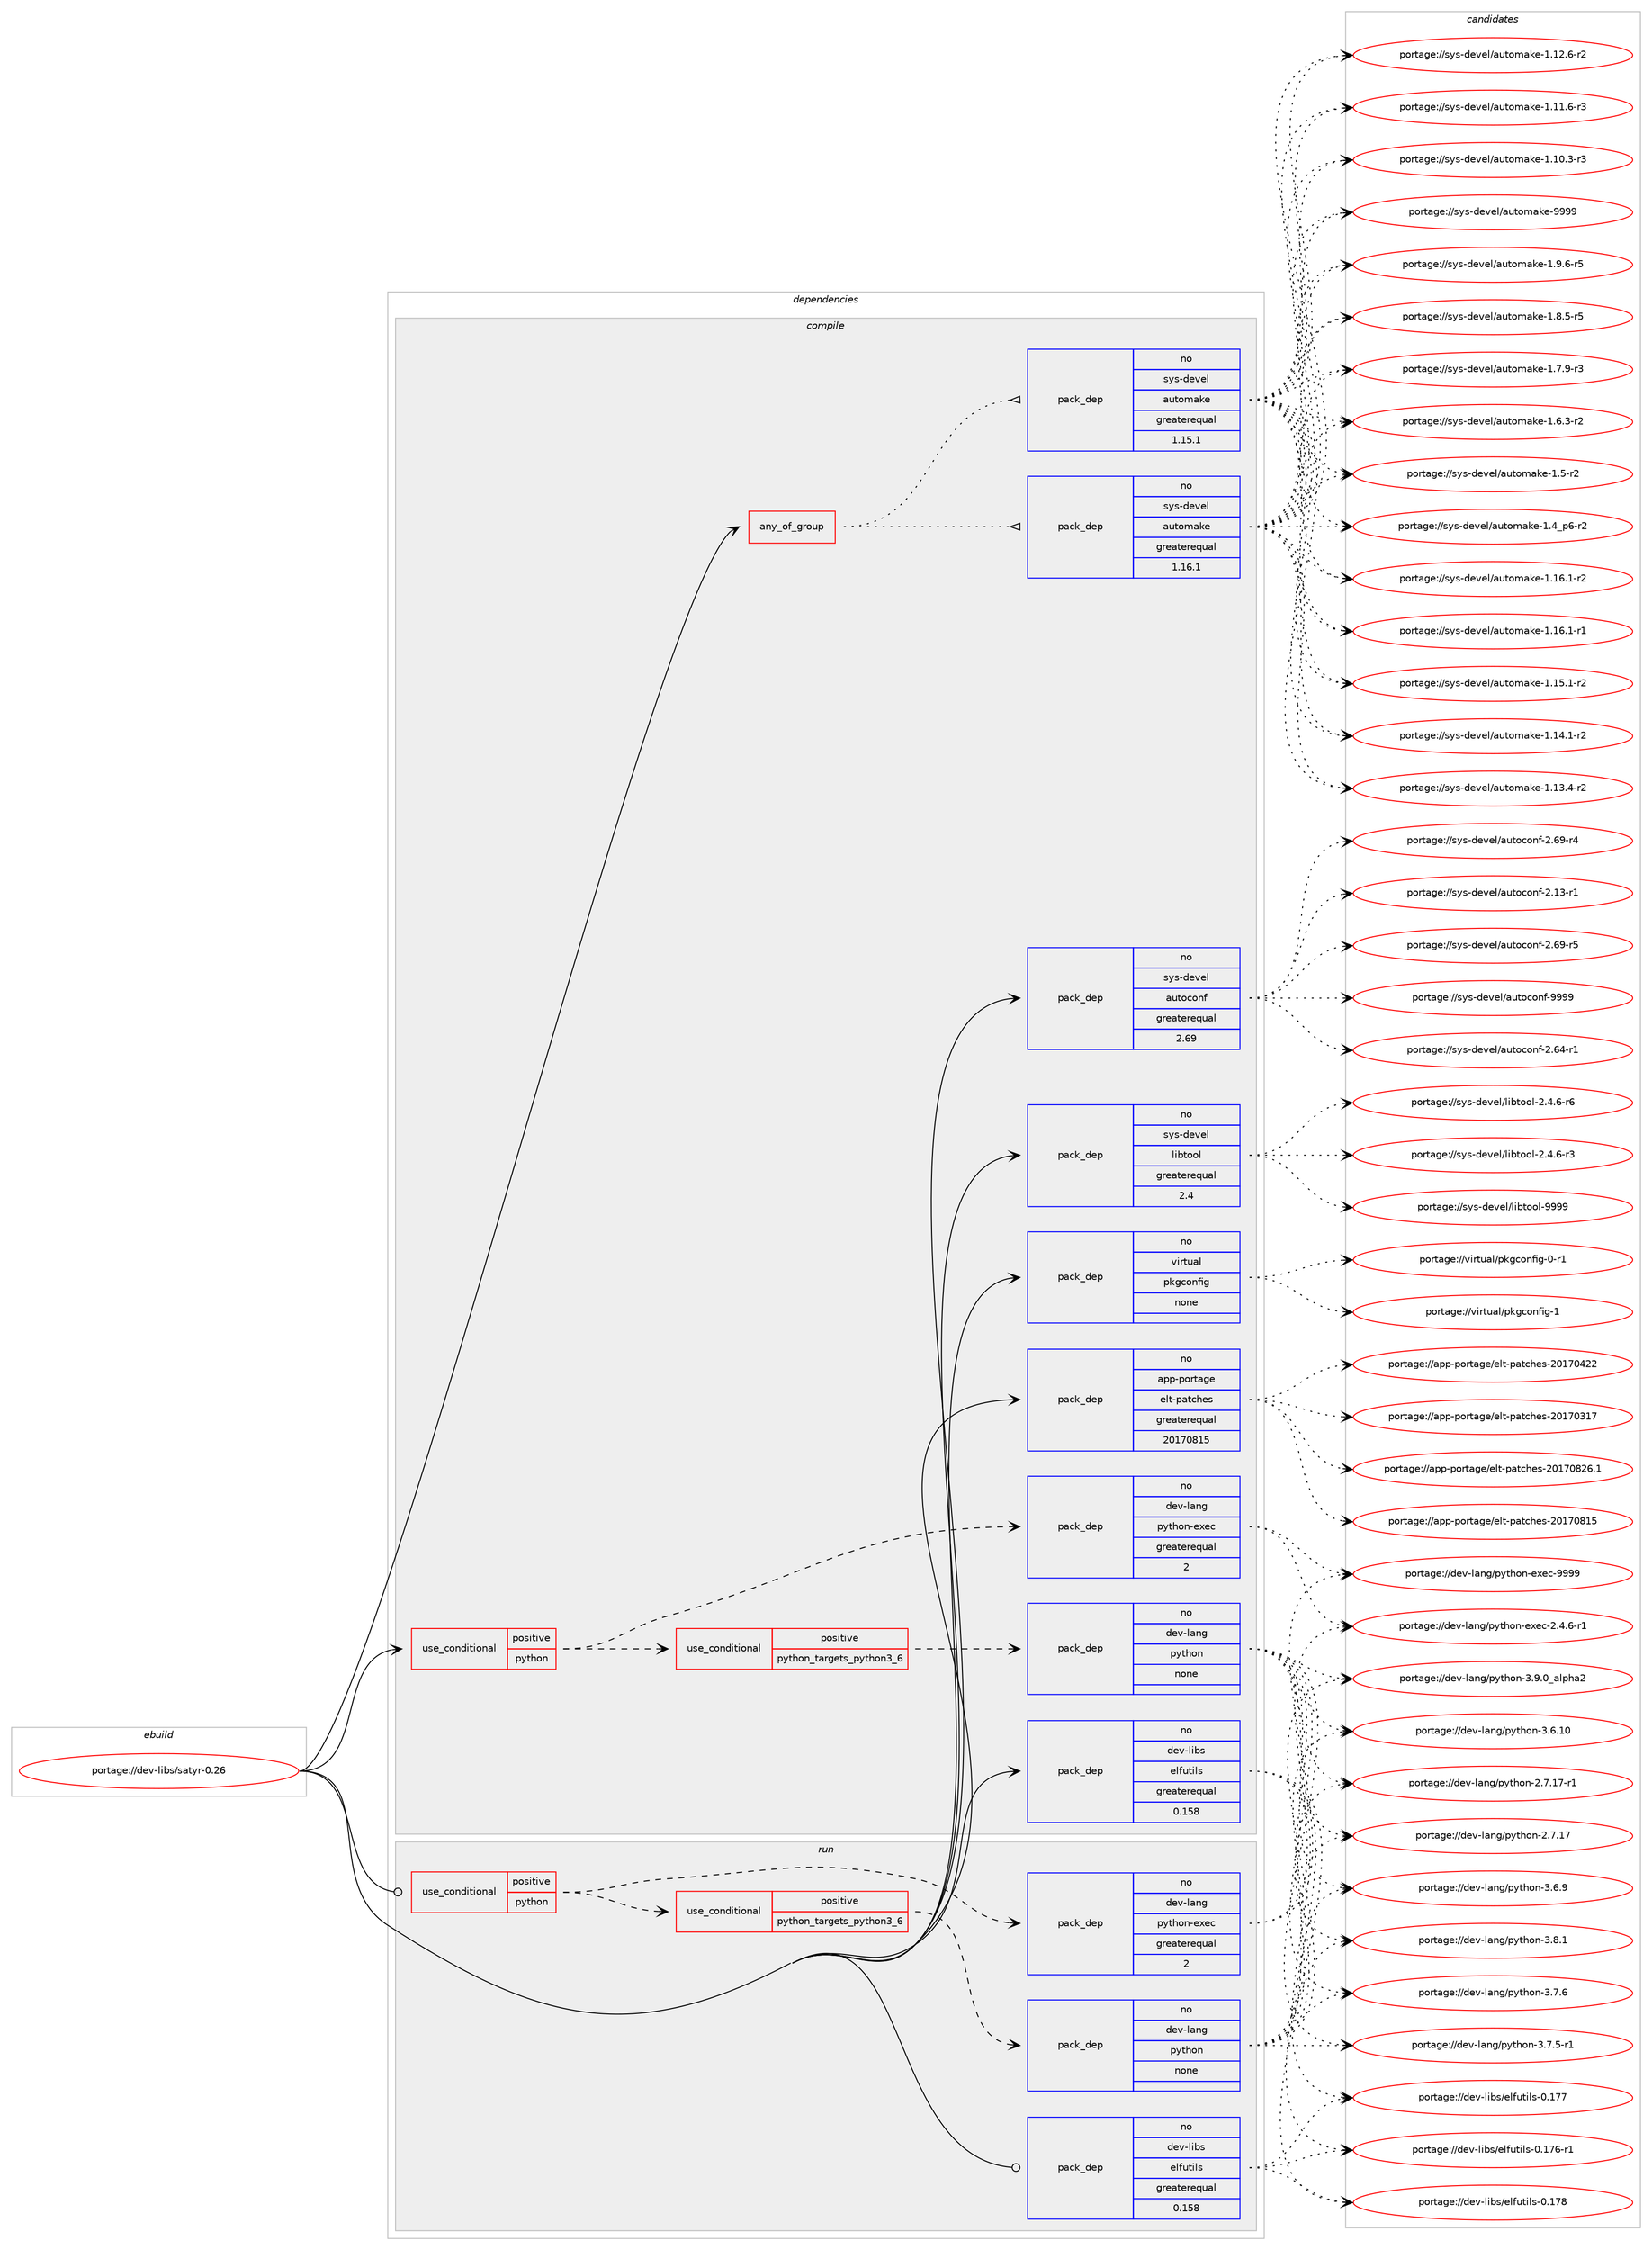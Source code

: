 digraph prolog {

# *************
# Graph options
# *************

newrank=true;
concentrate=true;
compound=true;
graph [rankdir=LR,fontname=Helvetica,fontsize=10,ranksep=1.5];#, ranksep=2.5, nodesep=0.2];
edge  [arrowhead=vee];
node  [fontname=Helvetica,fontsize=10];

# **********
# The ebuild
# **********

subgraph cluster_leftcol {
color=gray;
label=<<i>ebuild</i>>;
id [label="portage://dev-libs/satyr-0.26", color=red, width=4, href="../dev-libs/satyr-0.26.svg"];
}

# ****************
# The dependencies
# ****************

subgraph cluster_midcol {
color=gray;
label=<<i>dependencies</i>>;
subgraph cluster_compile {
fillcolor="#eeeeee";
style=filled;
label=<<i>compile</i>>;
subgraph any4949 {
dependency507974 [label=<<TABLE BORDER="0" CELLBORDER="1" CELLSPACING="0" CELLPADDING="4"><TR><TD CELLPADDING="10">any_of_group</TD></TR></TABLE>>, shape=none, color=red];subgraph pack378817 {
dependency507975 [label=<<TABLE BORDER="0" CELLBORDER="1" CELLSPACING="0" CELLPADDING="4" WIDTH="220"><TR><TD ROWSPAN="6" CELLPADDING="30">pack_dep</TD></TR><TR><TD WIDTH="110">no</TD></TR><TR><TD>sys-devel</TD></TR><TR><TD>automake</TD></TR><TR><TD>greaterequal</TD></TR><TR><TD>1.16.1</TD></TR></TABLE>>, shape=none, color=blue];
}
dependency507974:e -> dependency507975:w [weight=20,style="dotted",arrowhead="oinv"];
subgraph pack378818 {
dependency507976 [label=<<TABLE BORDER="0" CELLBORDER="1" CELLSPACING="0" CELLPADDING="4" WIDTH="220"><TR><TD ROWSPAN="6" CELLPADDING="30">pack_dep</TD></TR><TR><TD WIDTH="110">no</TD></TR><TR><TD>sys-devel</TD></TR><TR><TD>automake</TD></TR><TR><TD>greaterequal</TD></TR><TR><TD>1.15.1</TD></TR></TABLE>>, shape=none, color=blue];
}
dependency507974:e -> dependency507976:w [weight=20,style="dotted",arrowhead="oinv"];
}
id:e -> dependency507974:w [weight=20,style="solid",arrowhead="vee"];
subgraph cond123975 {
dependency507977 [label=<<TABLE BORDER="0" CELLBORDER="1" CELLSPACING="0" CELLPADDING="4"><TR><TD ROWSPAN="3" CELLPADDING="10">use_conditional</TD></TR><TR><TD>positive</TD></TR><TR><TD>python</TD></TR></TABLE>>, shape=none, color=red];
subgraph cond123976 {
dependency507978 [label=<<TABLE BORDER="0" CELLBORDER="1" CELLSPACING="0" CELLPADDING="4"><TR><TD ROWSPAN="3" CELLPADDING="10">use_conditional</TD></TR><TR><TD>positive</TD></TR><TR><TD>python_targets_python3_6</TD></TR></TABLE>>, shape=none, color=red];
subgraph pack378819 {
dependency507979 [label=<<TABLE BORDER="0" CELLBORDER="1" CELLSPACING="0" CELLPADDING="4" WIDTH="220"><TR><TD ROWSPAN="6" CELLPADDING="30">pack_dep</TD></TR><TR><TD WIDTH="110">no</TD></TR><TR><TD>dev-lang</TD></TR><TR><TD>python</TD></TR><TR><TD>none</TD></TR><TR><TD></TD></TR></TABLE>>, shape=none, color=blue];
}
dependency507978:e -> dependency507979:w [weight=20,style="dashed",arrowhead="vee"];
}
dependency507977:e -> dependency507978:w [weight=20,style="dashed",arrowhead="vee"];
subgraph pack378820 {
dependency507980 [label=<<TABLE BORDER="0" CELLBORDER="1" CELLSPACING="0" CELLPADDING="4" WIDTH="220"><TR><TD ROWSPAN="6" CELLPADDING="30">pack_dep</TD></TR><TR><TD WIDTH="110">no</TD></TR><TR><TD>dev-lang</TD></TR><TR><TD>python-exec</TD></TR><TR><TD>greaterequal</TD></TR><TR><TD>2</TD></TR></TABLE>>, shape=none, color=blue];
}
dependency507977:e -> dependency507980:w [weight=20,style="dashed",arrowhead="vee"];
}
id:e -> dependency507977:w [weight=20,style="solid",arrowhead="vee"];
subgraph pack378821 {
dependency507981 [label=<<TABLE BORDER="0" CELLBORDER="1" CELLSPACING="0" CELLPADDING="4" WIDTH="220"><TR><TD ROWSPAN="6" CELLPADDING="30">pack_dep</TD></TR><TR><TD WIDTH="110">no</TD></TR><TR><TD>app-portage</TD></TR><TR><TD>elt-patches</TD></TR><TR><TD>greaterequal</TD></TR><TR><TD>20170815</TD></TR></TABLE>>, shape=none, color=blue];
}
id:e -> dependency507981:w [weight=20,style="solid",arrowhead="vee"];
subgraph pack378822 {
dependency507982 [label=<<TABLE BORDER="0" CELLBORDER="1" CELLSPACING="0" CELLPADDING="4" WIDTH="220"><TR><TD ROWSPAN="6" CELLPADDING="30">pack_dep</TD></TR><TR><TD WIDTH="110">no</TD></TR><TR><TD>dev-libs</TD></TR><TR><TD>elfutils</TD></TR><TR><TD>greaterequal</TD></TR><TR><TD>0.158</TD></TR></TABLE>>, shape=none, color=blue];
}
id:e -> dependency507982:w [weight=20,style="solid",arrowhead="vee"];
subgraph pack378823 {
dependency507983 [label=<<TABLE BORDER="0" CELLBORDER="1" CELLSPACING="0" CELLPADDING="4" WIDTH="220"><TR><TD ROWSPAN="6" CELLPADDING="30">pack_dep</TD></TR><TR><TD WIDTH="110">no</TD></TR><TR><TD>sys-devel</TD></TR><TR><TD>autoconf</TD></TR><TR><TD>greaterequal</TD></TR><TR><TD>2.69</TD></TR></TABLE>>, shape=none, color=blue];
}
id:e -> dependency507983:w [weight=20,style="solid",arrowhead="vee"];
subgraph pack378824 {
dependency507984 [label=<<TABLE BORDER="0" CELLBORDER="1" CELLSPACING="0" CELLPADDING="4" WIDTH="220"><TR><TD ROWSPAN="6" CELLPADDING="30">pack_dep</TD></TR><TR><TD WIDTH="110">no</TD></TR><TR><TD>sys-devel</TD></TR><TR><TD>libtool</TD></TR><TR><TD>greaterequal</TD></TR><TR><TD>2.4</TD></TR></TABLE>>, shape=none, color=blue];
}
id:e -> dependency507984:w [weight=20,style="solid",arrowhead="vee"];
subgraph pack378825 {
dependency507985 [label=<<TABLE BORDER="0" CELLBORDER="1" CELLSPACING="0" CELLPADDING="4" WIDTH="220"><TR><TD ROWSPAN="6" CELLPADDING="30">pack_dep</TD></TR><TR><TD WIDTH="110">no</TD></TR><TR><TD>virtual</TD></TR><TR><TD>pkgconfig</TD></TR><TR><TD>none</TD></TR><TR><TD></TD></TR></TABLE>>, shape=none, color=blue];
}
id:e -> dependency507985:w [weight=20,style="solid",arrowhead="vee"];
}
subgraph cluster_compileandrun {
fillcolor="#eeeeee";
style=filled;
label=<<i>compile and run</i>>;
}
subgraph cluster_run {
fillcolor="#eeeeee";
style=filled;
label=<<i>run</i>>;
subgraph cond123977 {
dependency507986 [label=<<TABLE BORDER="0" CELLBORDER="1" CELLSPACING="0" CELLPADDING="4"><TR><TD ROWSPAN="3" CELLPADDING="10">use_conditional</TD></TR><TR><TD>positive</TD></TR><TR><TD>python</TD></TR></TABLE>>, shape=none, color=red];
subgraph cond123978 {
dependency507987 [label=<<TABLE BORDER="0" CELLBORDER="1" CELLSPACING="0" CELLPADDING="4"><TR><TD ROWSPAN="3" CELLPADDING="10">use_conditional</TD></TR><TR><TD>positive</TD></TR><TR><TD>python_targets_python3_6</TD></TR></TABLE>>, shape=none, color=red];
subgraph pack378826 {
dependency507988 [label=<<TABLE BORDER="0" CELLBORDER="1" CELLSPACING="0" CELLPADDING="4" WIDTH="220"><TR><TD ROWSPAN="6" CELLPADDING="30">pack_dep</TD></TR><TR><TD WIDTH="110">no</TD></TR><TR><TD>dev-lang</TD></TR><TR><TD>python</TD></TR><TR><TD>none</TD></TR><TR><TD></TD></TR></TABLE>>, shape=none, color=blue];
}
dependency507987:e -> dependency507988:w [weight=20,style="dashed",arrowhead="vee"];
}
dependency507986:e -> dependency507987:w [weight=20,style="dashed",arrowhead="vee"];
subgraph pack378827 {
dependency507989 [label=<<TABLE BORDER="0" CELLBORDER="1" CELLSPACING="0" CELLPADDING="4" WIDTH="220"><TR><TD ROWSPAN="6" CELLPADDING="30">pack_dep</TD></TR><TR><TD WIDTH="110">no</TD></TR><TR><TD>dev-lang</TD></TR><TR><TD>python-exec</TD></TR><TR><TD>greaterequal</TD></TR><TR><TD>2</TD></TR></TABLE>>, shape=none, color=blue];
}
dependency507986:e -> dependency507989:w [weight=20,style="dashed",arrowhead="vee"];
}
id:e -> dependency507986:w [weight=20,style="solid",arrowhead="odot"];
subgraph pack378828 {
dependency507990 [label=<<TABLE BORDER="0" CELLBORDER="1" CELLSPACING="0" CELLPADDING="4" WIDTH="220"><TR><TD ROWSPAN="6" CELLPADDING="30">pack_dep</TD></TR><TR><TD WIDTH="110">no</TD></TR><TR><TD>dev-libs</TD></TR><TR><TD>elfutils</TD></TR><TR><TD>greaterequal</TD></TR><TR><TD>0.158</TD></TR></TABLE>>, shape=none, color=blue];
}
id:e -> dependency507990:w [weight=20,style="solid",arrowhead="odot"];
}
}

# **************
# The candidates
# **************

subgraph cluster_choices {
rank=same;
color=gray;
label=<<i>candidates</i>>;

subgraph choice378817 {
color=black;
nodesep=1;
choice115121115451001011181011084797117116111109971071014557575757 [label="portage://sys-devel/automake-9999", color=red, width=4,href="../sys-devel/automake-9999.svg"];
choice115121115451001011181011084797117116111109971071014549465746544511453 [label="portage://sys-devel/automake-1.9.6-r5", color=red, width=4,href="../sys-devel/automake-1.9.6-r5.svg"];
choice115121115451001011181011084797117116111109971071014549465646534511453 [label="portage://sys-devel/automake-1.8.5-r5", color=red, width=4,href="../sys-devel/automake-1.8.5-r5.svg"];
choice115121115451001011181011084797117116111109971071014549465546574511451 [label="portage://sys-devel/automake-1.7.9-r3", color=red, width=4,href="../sys-devel/automake-1.7.9-r3.svg"];
choice115121115451001011181011084797117116111109971071014549465446514511450 [label="portage://sys-devel/automake-1.6.3-r2", color=red, width=4,href="../sys-devel/automake-1.6.3-r2.svg"];
choice11512111545100101118101108479711711611110997107101454946534511450 [label="portage://sys-devel/automake-1.5-r2", color=red, width=4,href="../sys-devel/automake-1.5-r2.svg"];
choice115121115451001011181011084797117116111109971071014549465295112544511450 [label="portage://sys-devel/automake-1.4_p6-r2", color=red, width=4,href="../sys-devel/automake-1.4_p6-r2.svg"];
choice11512111545100101118101108479711711611110997107101454946495446494511450 [label="portage://sys-devel/automake-1.16.1-r2", color=red, width=4,href="../sys-devel/automake-1.16.1-r2.svg"];
choice11512111545100101118101108479711711611110997107101454946495446494511449 [label="portage://sys-devel/automake-1.16.1-r1", color=red, width=4,href="../sys-devel/automake-1.16.1-r1.svg"];
choice11512111545100101118101108479711711611110997107101454946495346494511450 [label="portage://sys-devel/automake-1.15.1-r2", color=red, width=4,href="../sys-devel/automake-1.15.1-r2.svg"];
choice11512111545100101118101108479711711611110997107101454946495246494511450 [label="portage://sys-devel/automake-1.14.1-r2", color=red, width=4,href="../sys-devel/automake-1.14.1-r2.svg"];
choice11512111545100101118101108479711711611110997107101454946495146524511450 [label="portage://sys-devel/automake-1.13.4-r2", color=red, width=4,href="../sys-devel/automake-1.13.4-r2.svg"];
choice11512111545100101118101108479711711611110997107101454946495046544511450 [label="portage://sys-devel/automake-1.12.6-r2", color=red, width=4,href="../sys-devel/automake-1.12.6-r2.svg"];
choice11512111545100101118101108479711711611110997107101454946494946544511451 [label="portage://sys-devel/automake-1.11.6-r3", color=red, width=4,href="../sys-devel/automake-1.11.6-r3.svg"];
choice11512111545100101118101108479711711611110997107101454946494846514511451 [label="portage://sys-devel/automake-1.10.3-r3", color=red, width=4,href="../sys-devel/automake-1.10.3-r3.svg"];
dependency507975:e -> choice115121115451001011181011084797117116111109971071014557575757:w [style=dotted,weight="100"];
dependency507975:e -> choice115121115451001011181011084797117116111109971071014549465746544511453:w [style=dotted,weight="100"];
dependency507975:e -> choice115121115451001011181011084797117116111109971071014549465646534511453:w [style=dotted,weight="100"];
dependency507975:e -> choice115121115451001011181011084797117116111109971071014549465546574511451:w [style=dotted,weight="100"];
dependency507975:e -> choice115121115451001011181011084797117116111109971071014549465446514511450:w [style=dotted,weight="100"];
dependency507975:e -> choice11512111545100101118101108479711711611110997107101454946534511450:w [style=dotted,weight="100"];
dependency507975:e -> choice115121115451001011181011084797117116111109971071014549465295112544511450:w [style=dotted,weight="100"];
dependency507975:e -> choice11512111545100101118101108479711711611110997107101454946495446494511450:w [style=dotted,weight="100"];
dependency507975:e -> choice11512111545100101118101108479711711611110997107101454946495446494511449:w [style=dotted,weight="100"];
dependency507975:e -> choice11512111545100101118101108479711711611110997107101454946495346494511450:w [style=dotted,weight="100"];
dependency507975:e -> choice11512111545100101118101108479711711611110997107101454946495246494511450:w [style=dotted,weight="100"];
dependency507975:e -> choice11512111545100101118101108479711711611110997107101454946495146524511450:w [style=dotted,weight="100"];
dependency507975:e -> choice11512111545100101118101108479711711611110997107101454946495046544511450:w [style=dotted,weight="100"];
dependency507975:e -> choice11512111545100101118101108479711711611110997107101454946494946544511451:w [style=dotted,weight="100"];
dependency507975:e -> choice11512111545100101118101108479711711611110997107101454946494846514511451:w [style=dotted,weight="100"];
}
subgraph choice378818 {
color=black;
nodesep=1;
choice115121115451001011181011084797117116111109971071014557575757 [label="portage://sys-devel/automake-9999", color=red, width=4,href="../sys-devel/automake-9999.svg"];
choice115121115451001011181011084797117116111109971071014549465746544511453 [label="portage://sys-devel/automake-1.9.6-r5", color=red, width=4,href="../sys-devel/automake-1.9.6-r5.svg"];
choice115121115451001011181011084797117116111109971071014549465646534511453 [label="portage://sys-devel/automake-1.8.5-r5", color=red, width=4,href="../sys-devel/automake-1.8.5-r5.svg"];
choice115121115451001011181011084797117116111109971071014549465546574511451 [label="portage://sys-devel/automake-1.7.9-r3", color=red, width=4,href="../sys-devel/automake-1.7.9-r3.svg"];
choice115121115451001011181011084797117116111109971071014549465446514511450 [label="portage://sys-devel/automake-1.6.3-r2", color=red, width=4,href="../sys-devel/automake-1.6.3-r2.svg"];
choice11512111545100101118101108479711711611110997107101454946534511450 [label="portage://sys-devel/automake-1.5-r2", color=red, width=4,href="../sys-devel/automake-1.5-r2.svg"];
choice115121115451001011181011084797117116111109971071014549465295112544511450 [label="portage://sys-devel/automake-1.4_p6-r2", color=red, width=4,href="../sys-devel/automake-1.4_p6-r2.svg"];
choice11512111545100101118101108479711711611110997107101454946495446494511450 [label="portage://sys-devel/automake-1.16.1-r2", color=red, width=4,href="../sys-devel/automake-1.16.1-r2.svg"];
choice11512111545100101118101108479711711611110997107101454946495446494511449 [label="portage://sys-devel/automake-1.16.1-r1", color=red, width=4,href="../sys-devel/automake-1.16.1-r1.svg"];
choice11512111545100101118101108479711711611110997107101454946495346494511450 [label="portage://sys-devel/automake-1.15.1-r2", color=red, width=4,href="../sys-devel/automake-1.15.1-r2.svg"];
choice11512111545100101118101108479711711611110997107101454946495246494511450 [label="portage://sys-devel/automake-1.14.1-r2", color=red, width=4,href="../sys-devel/automake-1.14.1-r2.svg"];
choice11512111545100101118101108479711711611110997107101454946495146524511450 [label="portage://sys-devel/automake-1.13.4-r2", color=red, width=4,href="../sys-devel/automake-1.13.4-r2.svg"];
choice11512111545100101118101108479711711611110997107101454946495046544511450 [label="portage://sys-devel/automake-1.12.6-r2", color=red, width=4,href="../sys-devel/automake-1.12.6-r2.svg"];
choice11512111545100101118101108479711711611110997107101454946494946544511451 [label="portage://sys-devel/automake-1.11.6-r3", color=red, width=4,href="../sys-devel/automake-1.11.6-r3.svg"];
choice11512111545100101118101108479711711611110997107101454946494846514511451 [label="portage://sys-devel/automake-1.10.3-r3", color=red, width=4,href="../sys-devel/automake-1.10.3-r3.svg"];
dependency507976:e -> choice115121115451001011181011084797117116111109971071014557575757:w [style=dotted,weight="100"];
dependency507976:e -> choice115121115451001011181011084797117116111109971071014549465746544511453:w [style=dotted,weight="100"];
dependency507976:e -> choice115121115451001011181011084797117116111109971071014549465646534511453:w [style=dotted,weight="100"];
dependency507976:e -> choice115121115451001011181011084797117116111109971071014549465546574511451:w [style=dotted,weight="100"];
dependency507976:e -> choice115121115451001011181011084797117116111109971071014549465446514511450:w [style=dotted,weight="100"];
dependency507976:e -> choice11512111545100101118101108479711711611110997107101454946534511450:w [style=dotted,weight="100"];
dependency507976:e -> choice115121115451001011181011084797117116111109971071014549465295112544511450:w [style=dotted,weight="100"];
dependency507976:e -> choice11512111545100101118101108479711711611110997107101454946495446494511450:w [style=dotted,weight="100"];
dependency507976:e -> choice11512111545100101118101108479711711611110997107101454946495446494511449:w [style=dotted,weight="100"];
dependency507976:e -> choice11512111545100101118101108479711711611110997107101454946495346494511450:w [style=dotted,weight="100"];
dependency507976:e -> choice11512111545100101118101108479711711611110997107101454946495246494511450:w [style=dotted,weight="100"];
dependency507976:e -> choice11512111545100101118101108479711711611110997107101454946495146524511450:w [style=dotted,weight="100"];
dependency507976:e -> choice11512111545100101118101108479711711611110997107101454946495046544511450:w [style=dotted,weight="100"];
dependency507976:e -> choice11512111545100101118101108479711711611110997107101454946494946544511451:w [style=dotted,weight="100"];
dependency507976:e -> choice11512111545100101118101108479711711611110997107101454946494846514511451:w [style=dotted,weight="100"];
}
subgraph choice378819 {
color=black;
nodesep=1;
choice10010111845108971101034711212111610411111045514657464895971081121049750 [label="portage://dev-lang/python-3.9.0_alpha2", color=red, width=4,href="../dev-lang/python-3.9.0_alpha2.svg"];
choice100101118451089711010347112121116104111110455146564649 [label="portage://dev-lang/python-3.8.1", color=red, width=4,href="../dev-lang/python-3.8.1.svg"];
choice100101118451089711010347112121116104111110455146554654 [label="portage://dev-lang/python-3.7.6", color=red, width=4,href="../dev-lang/python-3.7.6.svg"];
choice1001011184510897110103471121211161041111104551465546534511449 [label="portage://dev-lang/python-3.7.5-r1", color=red, width=4,href="../dev-lang/python-3.7.5-r1.svg"];
choice100101118451089711010347112121116104111110455146544657 [label="portage://dev-lang/python-3.6.9", color=red, width=4,href="../dev-lang/python-3.6.9.svg"];
choice10010111845108971101034711212111610411111045514654464948 [label="portage://dev-lang/python-3.6.10", color=red, width=4,href="../dev-lang/python-3.6.10.svg"];
choice100101118451089711010347112121116104111110455046554649554511449 [label="portage://dev-lang/python-2.7.17-r1", color=red, width=4,href="../dev-lang/python-2.7.17-r1.svg"];
choice10010111845108971101034711212111610411111045504655464955 [label="portage://dev-lang/python-2.7.17", color=red, width=4,href="../dev-lang/python-2.7.17.svg"];
dependency507979:e -> choice10010111845108971101034711212111610411111045514657464895971081121049750:w [style=dotted,weight="100"];
dependency507979:e -> choice100101118451089711010347112121116104111110455146564649:w [style=dotted,weight="100"];
dependency507979:e -> choice100101118451089711010347112121116104111110455146554654:w [style=dotted,weight="100"];
dependency507979:e -> choice1001011184510897110103471121211161041111104551465546534511449:w [style=dotted,weight="100"];
dependency507979:e -> choice100101118451089711010347112121116104111110455146544657:w [style=dotted,weight="100"];
dependency507979:e -> choice10010111845108971101034711212111610411111045514654464948:w [style=dotted,weight="100"];
dependency507979:e -> choice100101118451089711010347112121116104111110455046554649554511449:w [style=dotted,weight="100"];
dependency507979:e -> choice10010111845108971101034711212111610411111045504655464955:w [style=dotted,weight="100"];
}
subgraph choice378820 {
color=black;
nodesep=1;
choice10010111845108971101034711212111610411111045101120101994557575757 [label="portage://dev-lang/python-exec-9999", color=red, width=4,href="../dev-lang/python-exec-9999.svg"];
choice10010111845108971101034711212111610411111045101120101994550465246544511449 [label="portage://dev-lang/python-exec-2.4.6-r1", color=red, width=4,href="../dev-lang/python-exec-2.4.6-r1.svg"];
dependency507980:e -> choice10010111845108971101034711212111610411111045101120101994557575757:w [style=dotted,weight="100"];
dependency507980:e -> choice10010111845108971101034711212111610411111045101120101994550465246544511449:w [style=dotted,weight="100"];
}
subgraph choice378821 {
color=black;
nodesep=1;
choice971121124511211111411697103101471011081164511297116991041011154550484955485650544649 [label="portage://app-portage/elt-patches-20170826.1", color=red, width=4,href="../app-portage/elt-patches-20170826.1.svg"];
choice97112112451121111141169710310147101108116451129711699104101115455048495548564953 [label="portage://app-portage/elt-patches-20170815", color=red, width=4,href="../app-portage/elt-patches-20170815.svg"];
choice97112112451121111141169710310147101108116451129711699104101115455048495548525050 [label="portage://app-portage/elt-patches-20170422", color=red, width=4,href="../app-portage/elt-patches-20170422.svg"];
choice97112112451121111141169710310147101108116451129711699104101115455048495548514955 [label="portage://app-portage/elt-patches-20170317", color=red, width=4,href="../app-portage/elt-patches-20170317.svg"];
dependency507981:e -> choice971121124511211111411697103101471011081164511297116991041011154550484955485650544649:w [style=dotted,weight="100"];
dependency507981:e -> choice97112112451121111141169710310147101108116451129711699104101115455048495548564953:w [style=dotted,weight="100"];
dependency507981:e -> choice97112112451121111141169710310147101108116451129711699104101115455048495548525050:w [style=dotted,weight="100"];
dependency507981:e -> choice97112112451121111141169710310147101108116451129711699104101115455048495548514955:w [style=dotted,weight="100"];
}
subgraph choice378822 {
color=black;
nodesep=1;
choice100101118451081059811547101108102117116105108115454846495556 [label="portage://dev-libs/elfutils-0.178", color=red, width=4,href="../dev-libs/elfutils-0.178.svg"];
choice100101118451081059811547101108102117116105108115454846495555 [label="portage://dev-libs/elfutils-0.177", color=red, width=4,href="../dev-libs/elfutils-0.177.svg"];
choice1001011184510810598115471011081021171161051081154548464955544511449 [label="portage://dev-libs/elfutils-0.176-r1", color=red, width=4,href="../dev-libs/elfutils-0.176-r1.svg"];
dependency507982:e -> choice100101118451081059811547101108102117116105108115454846495556:w [style=dotted,weight="100"];
dependency507982:e -> choice100101118451081059811547101108102117116105108115454846495555:w [style=dotted,weight="100"];
dependency507982:e -> choice1001011184510810598115471011081021171161051081154548464955544511449:w [style=dotted,weight="100"];
}
subgraph choice378823 {
color=black;
nodesep=1;
choice115121115451001011181011084797117116111991111101024557575757 [label="portage://sys-devel/autoconf-9999", color=red, width=4,href="../sys-devel/autoconf-9999.svg"];
choice1151211154510010111810110847971171161119911111010245504654574511453 [label="portage://sys-devel/autoconf-2.69-r5", color=red, width=4,href="../sys-devel/autoconf-2.69-r5.svg"];
choice1151211154510010111810110847971171161119911111010245504654574511452 [label="portage://sys-devel/autoconf-2.69-r4", color=red, width=4,href="../sys-devel/autoconf-2.69-r4.svg"];
choice1151211154510010111810110847971171161119911111010245504654524511449 [label="portage://sys-devel/autoconf-2.64-r1", color=red, width=4,href="../sys-devel/autoconf-2.64-r1.svg"];
choice1151211154510010111810110847971171161119911111010245504649514511449 [label="portage://sys-devel/autoconf-2.13-r1", color=red, width=4,href="../sys-devel/autoconf-2.13-r1.svg"];
dependency507983:e -> choice115121115451001011181011084797117116111991111101024557575757:w [style=dotted,weight="100"];
dependency507983:e -> choice1151211154510010111810110847971171161119911111010245504654574511453:w [style=dotted,weight="100"];
dependency507983:e -> choice1151211154510010111810110847971171161119911111010245504654574511452:w [style=dotted,weight="100"];
dependency507983:e -> choice1151211154510010111810110847971171161119911111010245504654524511449:w [style=dotted,weight="100"];
dependency507983:e -> choice1151211154510010111810110847971171161119911111010245504649514511449:w [style=dotted,weight="100"];
}
subgraph choice378824 {
color=black;
nodesep=1;
choice1151211154510010111810110847108105981161111111084557575757 [label="portage://sys-devel/libtool-9999", color=red, width=4,href="../sys-devel/libtool-9999.svg"];
choice1151211154510010111810110847108105981161111111084550465246544511454 [label="portage://sys-devel/libtool-2.4.6-r6", color=red, width=4,href="../sys-devel/libtool-2.4.6-r6.svg"];
choice1151211154510010111810110847108105981161111111084550465246544511451 [label="portage://sys-devel/libtool-2.4.6-r3", color=red, width=4,href="../sys-devel/libtool-2.4.6-r3.svg"];
dependency507984:e -> choice1151211154510010111810110847108105981161111111084557575757:w [style=dotted,weight="100"];
dependency507984:e -> choice1151211154510010111810110847108105981161111111084550465246544511454:w [style=dotted,weight="100"];
dependency507984:e -> choice1151211154510010111810110847108105981161111111084550465246544511451:w [style=dotted,weight="100"];
}
subgraph choice378825 {
color=black;
nodesep=1;
choice1181051141161179710847112107103991111101021051034549 [label="portage://virtual/pkgconfig-1", color=red, width=4,href="../virtual/pkgconfig-1.svg"];
choice11810511411611797108471121071039911111010210510345484511449 [label="portage://virtual/pkgconfig-0-r1", color=red, width=4,href="../virtual/pkgconfig-0-r1.svg"];
dependency507985:e -> choice1181051141161179710847112107103991111101021051034549:w [style=dotted,weight="100"];
dependency507985:e -> choice11810511411611797108471121071039911111010210510345484511449:w [style=dotted,weight="100"];
}
subgraph choice378826 {
color=black;
nodesep=1;
choice10010111845108971101034711212111610411111045514657464895971081121049750 [label="portage://dev-lang/python-3.9.0_alpha2", color=red, width=4,href="../dev-lang/python-3.9.0_alpha2.svg"];
choice100101118451089711010347112121116104111110455146564649 [label="portage://dev-lang/python-3.8.1", color=red, width=4,href="../dev-lang/python-3.8.1.svg"];
choice100101118451089711010347112121116104111110455146554654 [label="portage://dev-lang/python-3.7.6", color=red, width=4,href="../dev-lang/python-3.7.6.svg"];
choice1001011184510897110103471121211161041111104551465546534511449 [label="portage://dev-lang/python-3.7.5-r1", color=red, width=4,href="../dev-lang/python-3.7.5-r1.svg"];
choice100101118451089711010347112121116104111110455146544657 [label="portage://dev-lang/python-3.6.9", color=red, width=4,href="../dev-lang/python-3.6.9.svg"];
choice10010111845108971101034711212111610411111045514654464948 [label="portage://dev-lang/python-3.6.10", color=red, width=4,href="../dev-lang/python-3.6.10.svg"];
choice100101118451089711010347112121116104111110455046554649554511449 [label="portage://dev-lang/python-2.7.17-r1", color=red, width=4,href="../dev-lang/python-2.7.17-r1.svg"];
choice10010111845108971101034711212111610411111045504655464955 [label="portage://dev-lang/python-2.7.17", color=red, width=4,href="../dev-lang/python-2.7.17.svg"];
dependency507988:e -> choice10010111845108971101034711212111610411111045514657464895971081121049750:w [style=dotted,weight="100"];
dependency507988:e -> choice100101118451089711010347112121116104111110455146564649:w [style=dotted,weight="100"];
dependency507988:e -> choice100101118451089711010347112121116104111110455146554654:w [style=dotted,weight="100"];
dependency507988:e -> choice1001011184510897110103471121211161041111104551465546534511449:w [style=dotted,weight="100"];
dependency507988:e -> choice100101118451089711010347112121116104111110455146544657:w [style=dotted,weight="100"];
dependency507988:e -> choice10010111845108971101034711212111610411111045514654464948:w [style=dotted,weight="100"];
dependency507988:e -> choice100101118451089711010347112121116104111110455046554649554511449:w [style=dotted,weight="100"];
dependency507988:e -> choice10010111845108971101034711212111610411111045504655464955:w [style=dotted,weight="100"];
}
subgraph choice378827 {
color=black;
nodesep=1;
choice10010111845108971101034711212111610411111045101120101994557575757 [label="portage://dev-lang/python-exec-9999", color=red, width=4,href="../dev-lang/python-exec-9999.svg"];
choice10010111845108971101034711212111610411111045101120101994550465246544511449 [label="portage://dev-lang/python-exec-2.4.6-r1", color=red, width=4,href="../dev-lang/python-exec-2.4.6-r1.svg"];
dependency507989:e -> choice10010111845108971101034711212111610411111045101120101994557575757:w [style=dotted,weight="100"];
dependency507989:e -> choice10010111845108971101034711212111610411111045101120101994550465246544511449:w [style=dotted,weight="100"];
}
subgraph choice378828 {
color=black;
nodesep=1;
choice100101118451081059811547101108102117116105108115454846495556 [label="portage://dev-libs/elfutils-0.178", color=red, width=4,href="../dev-libs/elfutils-0.178.svg"];
choice100101118451081059811547101108102117116105108115454846495555 [label="portage://dev-libs/elfutils-0.177", color=red, width=4,href="../dev-libs/elfutils-0.177.svg"];
choice1001011184510810598115471011081021171161051081154548464955544511449 [label="portage://dev-libs/elfutils-0.176-r1", color=red, width=4,href="../dev-libs/elfutils-0.176-r1.svg"];
dependency507990:e -> choice100101118451081059811547101108102117116105108115454846495556:w [style=dotted,weight="100"];
dependency507990:e -> choice100101118451081059811547101108102117116105108115454846495555:w [style=dotted,weight="100"];
dependency507990:e -> choice1001011184510810598115471011081021171161051081154548464955544511449:w [style=dotted,weight="100"];
}
}

}

